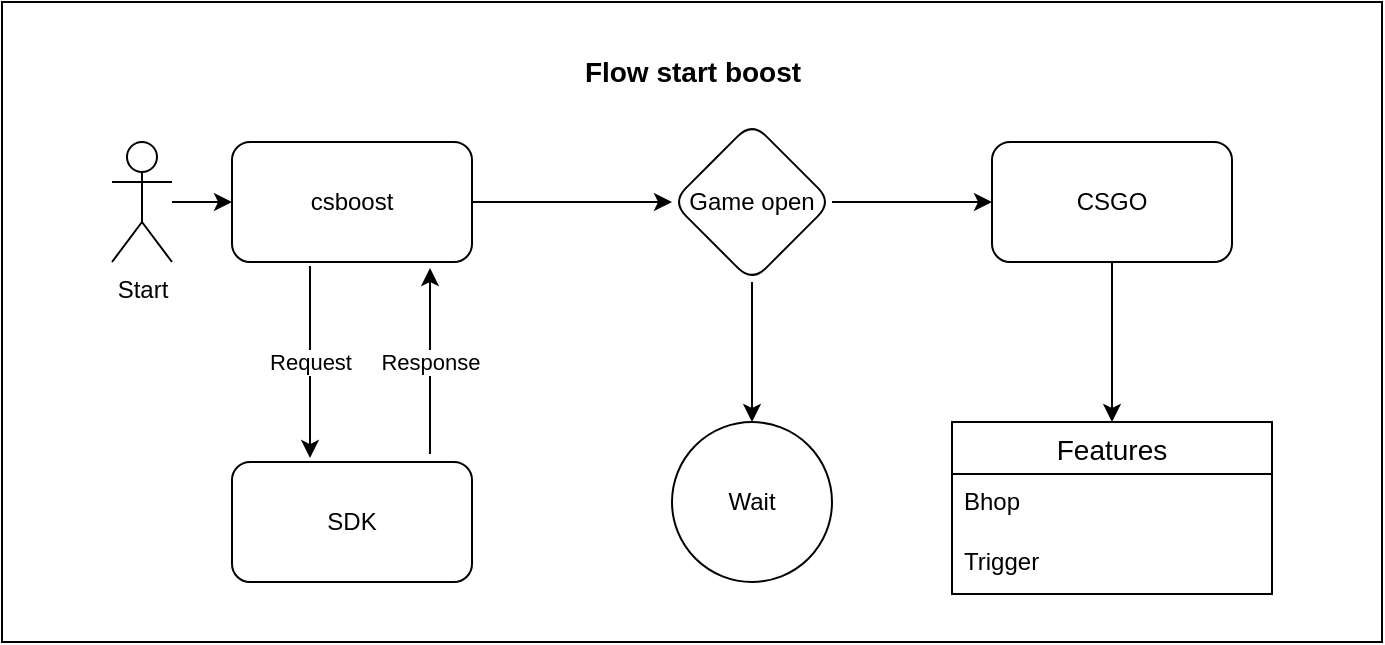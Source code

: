 <mxfile version="21.1.5" type="github">
  <diagram name="Page-1" id="rT2AkK05nGb7T9Rms0hV">
    <mxGraphModel dx="1434" dy="764" grid="1" gridSize="10" guides="1" tooltips="1" connect="1" arrows="1" fold="1" page="1" pageScale="1" pageWidth="850" pageHeight="1100" math="0" shadow="0">
      <root>
        <mxCell id="0" />
        <mxCell id="1" parent="0" />
        <mxCell id="UwjaHp-W4bodO4WsvOct-59" value="" style="rounded=0;whiteSpace=wrap;html=1;" vertex="1" parent="1">
          <mxGeometry x="80" y="50" width="690" height="320" as="geometry" />
        </mxCell>
        <mxCell id="UwjaHp-W4bodO4WsvOct-27" value="" style="edgeStyle=orthogonalEdgeStyle;rounded=0;orthogonalLoop=1;jettySize=auto;html=1;entryX=0.5;entryY=0;entryDx=0;entryDy=0;" edge="1" parent="1" source="UwjaHp-W4bodO4WsvOct-1" target="UwjaHp-W4bodO4WsvOct-36">
          <mxGeometry relative="1" as="geometry">
            <mxPoint x="635" y="260" as="targetPoint" />
          </mxGeometry>
        </mxCell>
        <mxCell id="UwjaHp-W4bodO4WsvOct-1" value="&lt;div&gt;CSGO&lt;/div&gt;" style="rounded=1;whiteSpace=wrap;html=1;" vertex="1" parent="1">
          <mxGeometry x="575" y="120" width="120" height="60" as="geometry" />
        </mxCell>
        <mxCell id="UwjaHp-W4bodO4WsvOct-3" value="&lt;div&gt;SDK&lt;/div&gt;" style="rounded=1;whiteSpace=wrap;html=1;" vertex="1" parent="1">
          <mxGeometry x="195" y="280" width="120" height="60" as="geometry" />
        </mxCell>
        <mxCell id="UwjaHp-W4bodO4WsvOct-15" value="" style="edgeStyle=orthogonalEdgeStyle;rounded=0;orthogonalLoop=1;jettySize=auto;html=1;" edge="1" parent="1" source="UwjaHp-W4bodO4WsvOct-8" target="UwjaHp-W4bodO4WsvOct-14">
          <mxGeometry relative="1" as="geometry" />
        </mxCell>
        <mxCell id="UwjaHp-W4bodO4WsvOct-8" value="&lt;div&gt;csboost&lt;/div&gt;" style="rounded=1;whiteSpace=wrap;html=1;" vertex="1" parent="1">
          <mxGeometry x="195" y="120" width="120" height="60" as="geometry" />
        </mxCell>
        <mxCell id="UwjaHp-W4bodO4WsvOct-10" value="" style="endArrow=classic;html=1;rounded=0;entryX=0.325;entryY=-0.033;entryDx=0;entryDy=0;entryPerimeter=0;exitX=0.325;exitY=1.033;exitDx=0;exitDy=0;exitPerimeter=0;" edge="1" parent="1" source="UwjaHp-W4bodO4WsvOct-8" target="UwjaHp-W4bodO4WsvOct-3">
          <mxGeometry relative="1" as="geometry">
            <mxPoint x="225" y="190" as="sourcePoint" />
            <mxPoint x="275" y="510" as="targetPoint" />
          </mxGeometry>
        </mxCell>
        <mxCell id="UwjaHp-W4bodO4WsvOct-11" value="Request" style="edgeLabel;resizable=0;html=1;align=center;verticalAlign=middle;" connectable="0" vertex="1" parent="UwjaHp-W4bodO4WsvOct-10">
          <mxGeometry relative="1" as="geometry" />
        </mxCell>
        <mxCell id="UwjaHp-W4bodO4WsvOct-12" value="" style="endArrow=classic;html=1;rounded=0;entryX=0.825;entryY=1.05;entryDx=0;entryDy=0;entryPerimeter=0;exitX=0.825;exitY=-0.067;exitDx=0;exitDy=0;exitPerimeter=0;" edge="1" parent="1" source="UwjaHp-W4bodO4WsvOct-3" target="UwjaHp-W4bodO4WsvOct-8">
          <mxGeometry relative="1" as="geometry">
            <mxPoint x="305" y="510" as="sourcePoint" />
            <mxPoint x="305" y="190" as="targetPoint" />
          </mxGeometry>
        </mxCell>
        <mxCell id="UwjaHp-W4bodO4WsvOct-13" value="Response" style="edgeLabel;resizable=0;html=1;align=center;verticalAlign=middle;" connectable="0" vertex="1" parent="UwjaHp-W4bodO4WsvOct-12">
          <mxGeometry relative="1" as="geometry" />
        </mxCell>
        <mxCell id="UwjaHp-W4bodO4WsvOct-20" value="" style="edgeStyle=orthogonalEdgeStyle;rounded=0;orthogonalLoop=1;jettySize=auto;html=1;" edge="1" parent="1" source="UwjaHp-W4bodO4WsvOct-14" target="UwjaHp-W4bodO4WsvOct-19">
          <mxGeometry relative="1" as="geometry" />
        </mxCell>
        <mxCell id="UwjaHp-W4bodO4WsvOct-25" value="" style="edgeStyle=orthogonalEdgeStyle;rounded=0;orthogonalLoop=1;jettySize=auto;html=1;" edge="1" parent="1" source="UwjaHp-W4bodO4WsvOct-14" target="UwjaHp-W4bodO4WsvOct-1">
          <mxGeometry relative="1" as="geometry" />
        </mxCell>
        <mxCell id="UwjaHp-W4bodO4WsvOct-14" value="&lt;div&gt;Game open&lt;/div&gt;" style="rhombus;whiteSpace=wrap;html=1;rounded=1;" vertex="1" parent="1">
          <mxGeometry x="415" y="110" width="80" height="80" as="geometry" />
        </mxCell>
        <mxCell id="UwjaHp-W4bodO4WsvOct-19" value="Wait" style="ellipse;whiteSpace=wrap;html=1;rounded=1;" vertex="1" parent="1">
          <mxGeometry x="415" y="260" width="80" height="80" as="geometry" />
        </mxCell>
        <mxCell id="UwjaHp-W4bodO4WsvOct-24" value="" style="edgeStyle=orthogonalEdgeStyle;rounded=0;orthogonalLoop=1;jettySize=auto;html=1;" edge="1" parent="1" source="UwjaHp-W4bodO4WsvOct-21" target="UwjaHp-W4bodO4WsvOct-8">
          <mxGeometry relative="1" as="geometry" />
        </mxCell>
        <mxCell id="UwjaHp-W4bodO4WsvOct-21" value="&lt;div&gt;Start&lt;/div&gt;&lt;div&gt;&lt;br&gt;&lt;/div&gt;" style="shape=umlActor;verticalLabelPosition=bottom;verticalAlign=top;html=1;outlineConnect=0;" vertex="1" parent="1">
          <mxGeometry x="135" y="120" width="30" height="60" as="geometry" />
        </mxCell>
        <mxCell id="UwjaHp-W4bodO4WsvOct-36" value="Features" style="swimlane;fontStyle=0;childLayout=stackLayout;horizontal=1;startSize=26;horizontalStack=0;resizeParent=1;resizeParentMax=0;resizeLast=0;collapsible=1;marginBottom=0;align=center;fontSize=14;" vertex="1" parent="1">
          <mxGeometry x="555" y="260" width="160" height="86" as="geometry" />
        </mxCell>
        <mxCell id="UwjaHp-W4bodO4WsvOct-37" value="Bhop&lt;span style=&quot;white-space: pre;&quot;&gt;	&lt;/span&gt;" style="text;strokeColor=none;fillColor=none;spacingLeft=4;spacingRight=4;overflow=hidden;rotatable=0;points=[[0,0.5],[1,0.5]];portConstraint=eastwest;fontSize=12;whiteSpace=wrap;html=1;" vertex="1" parent="UwjaHp-W4bodO4WsvOct-36">
          <mxGeometry y="26" width="160" height="30" as="geometry" />
        </mxCell>
        <mxCell id="UwjaHp-W4bodO4WsvOct-39" value="Trigger" style="text;strokeColor=none;fillColor=none;spacingLeft=4;spacingRight=4;overflow=hidden;rotatable=0;points=[[0,0.5],[1,0.5]];portConstraint=eastwest;fontSize=12;whiteSpace=wrap;html=1;" vertex="1" parent="UwjaHp-W4bodO4WsvOct-36">
          <mxGeometry y="56" width="160" height="30" as="geometry" />
        </mxCell>
        <mxCell id="UwjaHp-W4bodO4WsvOct-58" value="&lt;b&gt;&lt;font style=&quot;font-size: 14px;&quot;&gt;Flow start boost&lt;/font&gt;&lt;/b&gt;" style="text;html=1;strokeColor=none;fillColor=none;align=center;verticalAlign=middle;whiteSpace=wrap;rounded=0;" vertex="1" parent="1">
          <mxGeometry x="353" y="70" width="145" height="30" as="geometry" />
        </mxCell>
      </root>
    </mxGraphModel>
  </diagram>
</mxfile>
